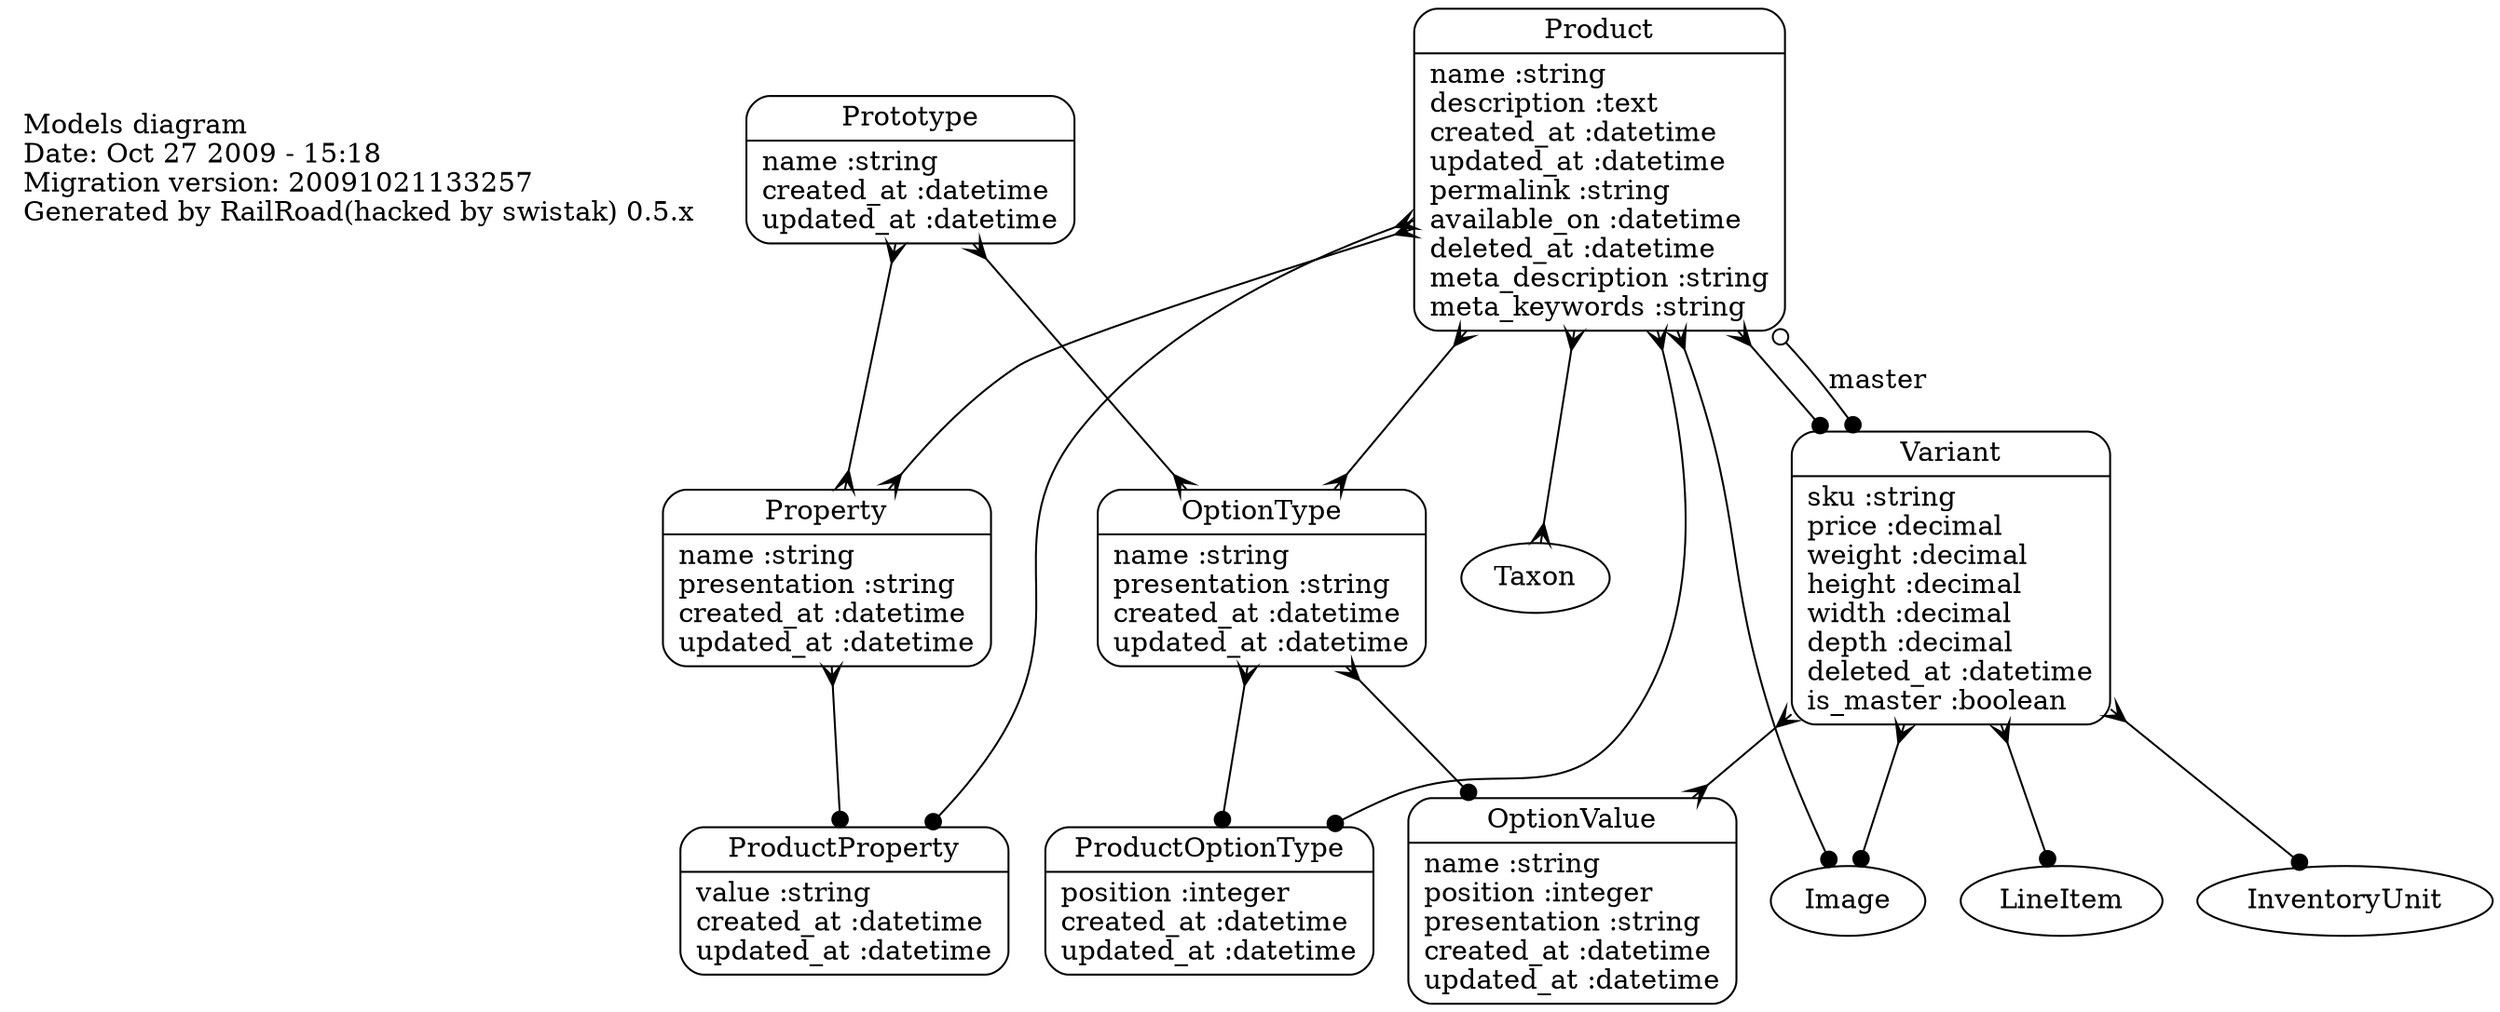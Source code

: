 digraph models_diagram {
	graph[overlap=false, splines=true]
	_diagram_info [shape="plaintext", label="Models diagram\lDate: Oct 27 2009 - 15:18\lMigration version: 20091021133257\lGenerated by RailRoad(hacked by swistak) 0.5.x\l", fontsize=14]
	"Product" [shape=Mrecord, label="{Product|name :string\ldescription :text\lcreated_at :datetime\lupdated_at :datetime\lpermalink :string\lavailable_on :datetime\ldeleted_at :datetime\lmeta_description :string\lmeta_keywords :string\l}"]
	"Variant" [shape=Mrecord, label="{Variant|sku :string\lprice :decimal\lweight :decimal\lheight :decimal\lwidth :decimal\ldepth :decimal\ldeleted_at :datetime\lis_master :boolean\l}"]
	"Prototype" [shape=Mrecord, label="{Prototype|name :string\lcreated_at :datetime\lupdated_at :datetime\l}"]
	"ProductProperty" [shape=Mrecord, label="{ProductProperty|value :string\lcreated_at :datetime\lupdated_at :datetime\l}"]
	"Property" [shape=Mrecord, label="{Property|name :string\lpresentation :string\lcreated_at :datetime\lupdated_at :datetime\l}"]
	"ProductOptionType" [shape=Mrecord, label="{ProductOptionType|position :integer\lcreated_at :datetime\lupdated_at :datetime\l}"]
	"OptionType" [shape=Mrecord, label="{OptionType|name :string\lpresentation :string\lcreated_at :datetime\lupdated_at :datetime\l}"]
	"OptionValue" [shape=Mrecord, label="{OptionValue|name :string\lposition :integer\lpresentation :string\lcreated_at :datetime\lupdated_at :datetime\l}"]
	"Product" -> "Variant" [arrowtail=crow, arrowhead=dot, dir=both]
	"Product" -> "OptionType" [arrowtail=crow, arrowhead=crow, dir=both]
	"Product" -> "ProductOptionType" [arrowtail=crow, arrowhead=dot, dir=both]
	"Product" -> "Taxon" [arrowtail=crow, arrowhead=crow, dir=both]
	"Product" -> "Variant" [label="master", arrowtail=odot, arrowhead=dot, dir=both]
	"Product" -> "Property" [arrowtail=crow, arrowhead=crow, dir=both]
	"Product" -> "Image" [arrowtail=crow, arrowhead=dot, dir=both]
	"Product" -> "ProductProperty" [arrowtail=crow, arrowhead=dot, dir=both]
	"Variant" -> "OptionValue" [arrowtail=crow, arrowhead=crow, dir=both]
	"Variant" -> "LineItem" [arrowtail=crow, arrowhead=dot, dir=both]
	"Variant" -> "InventoryUnit" [arrowtail=crow, arrowhead=dot, dir=both]
	"Variant" -> "Image" [arrowtail=crow, arrowhead=dot, dir=both]
	"Prototype" -> "OptionType" [arrowtail=crow, arrowhead=crow, dir=both]
	"Prototype" -> "Property" [arrowtail=crow, arrowhead=crow, dir=both]
	"Property" -> "ProductProperty" [arrowtail=crow, arrowhead=dot, dir=both]
	"OptionType" -> "OptionValue" [arrowtail=crow, arrowhead=dot, dir=both]
	"OptionType" -> "ProductOptionType" [arrowtail=crow, arrowhead=dot, dir=both]
}
